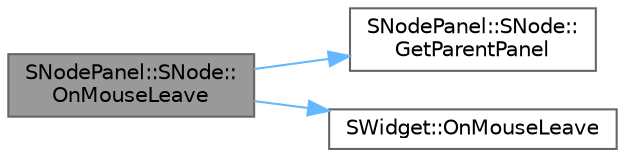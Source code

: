 digraph "SNodePanel::SNode::OnMouseLeave"
{
 // INTERACTIVE_SVG=YES
 // LATEX_PDF_SIZE
  bgcolor="transparent";
  edge [fontname=Helvetica,fontsize=10,labelfontname=Helvetica,labelfontsize=10];
  node [fontname=Helvetica,fontsize=10,shape=box,height=0.2,width=0.4];
  rankdir="LR";
  Node1 [id="Node000001",label="SNodePanel::SNode::\lOnMouseLeave",height=0.2,width=0.4,color="gray40", fillcolor="grey60", style="filled", fontcolor="black",tooltip="The system will use this event to notify a widget that the cursor has left it."];
  Node1 -> Node2 [id="edge1_Node000001_Node000002",color="steelblue1",style="solid",tooltip=" "];
  Node2 [id="Node000002",label="SNodePanel::SNode::\lGetParentPanel",height=0.2,width=0.4,color="grey40", fillcolor="white", style="filled",URL="$dd/d6c/classSNodePanel_1_1SNode.html#aa887c150b6055f47e8e19a7c104edbcf",tooltip=" "];
  Node1 -> Node3 [id="edge2_Node000001_Node000003",color="steelblue1",style="solid",tooltip=" "];
  Node3 [id="Node000003",label="SWidget::OnMouseLeave",height=0.2,width=0.4,color="grey40", fillcolor="white", style="filled",URL="$dd/de2/classSWidget.html#ac1cb185d2411cbdb13961874abbff9c6",tooltip="The system will use this event to notify a widget that the cursor has left it."];
}
